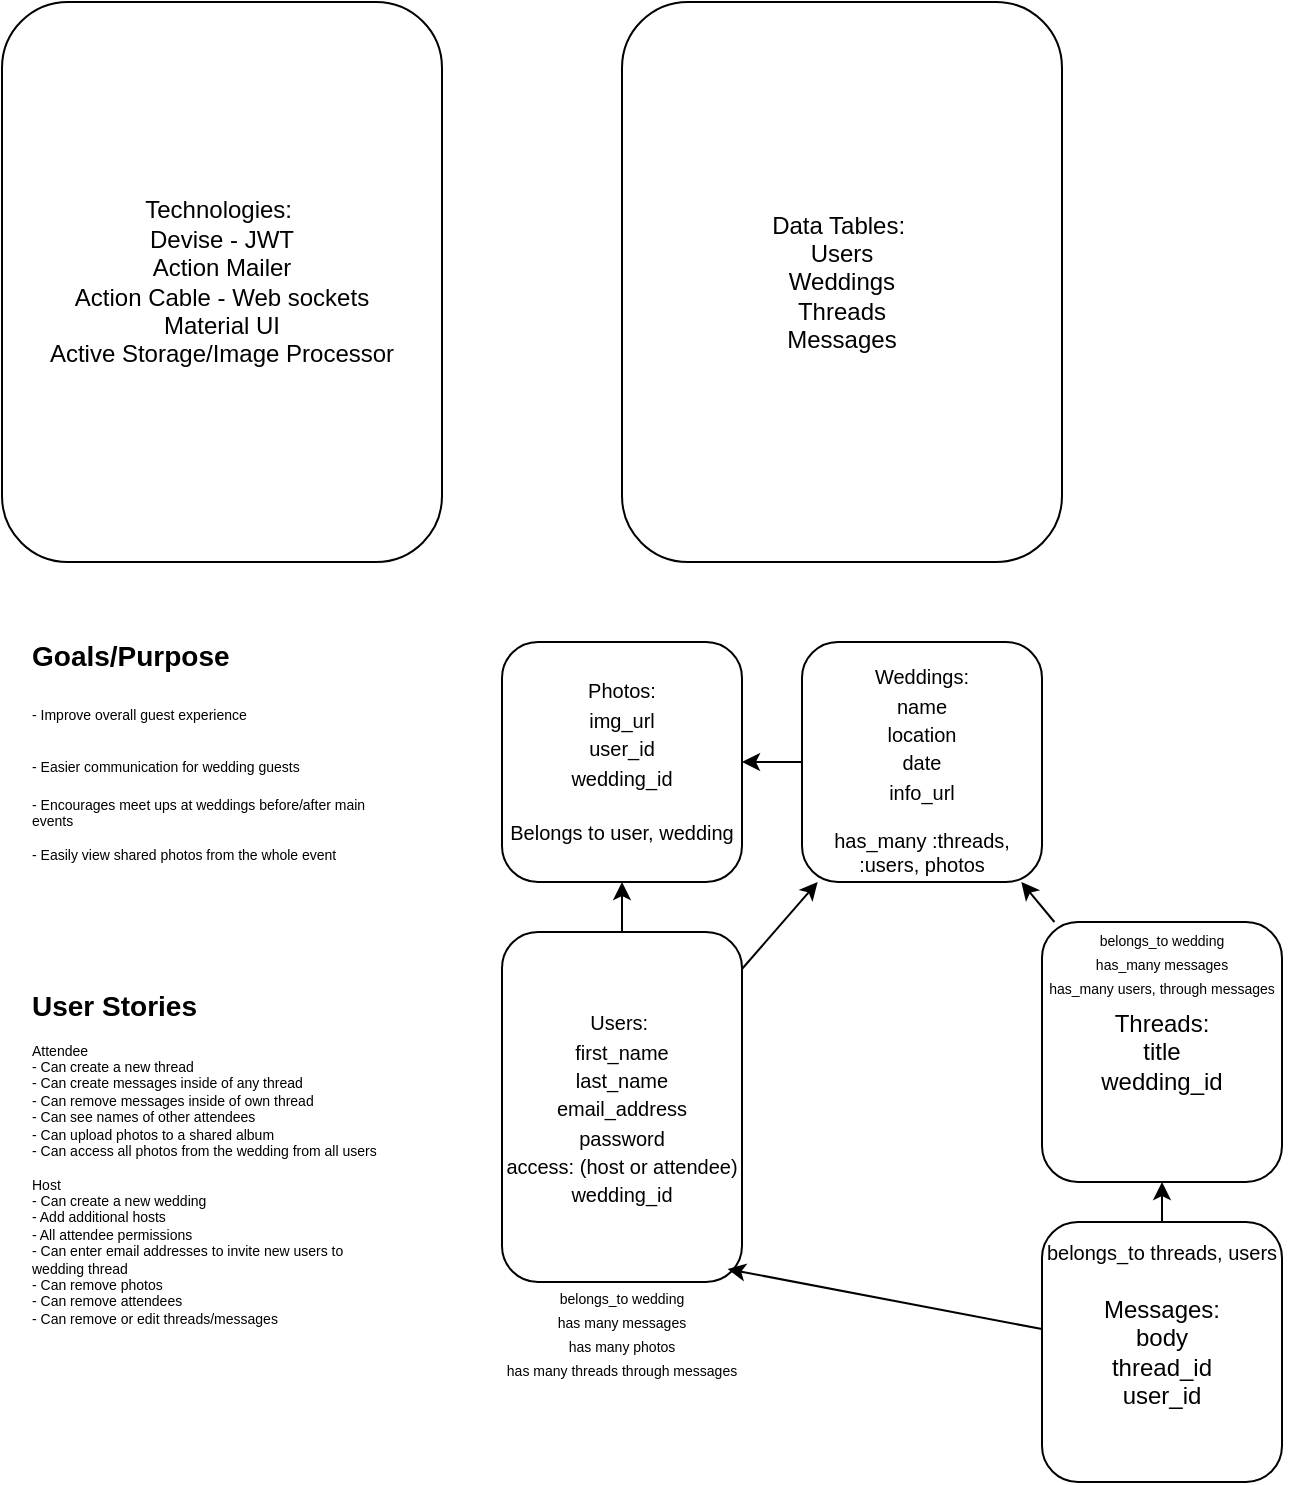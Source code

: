 <mxfile>
    <diagram id="qeY58B_zNzT0oNHfWbSL" name="Page-1">
        <mxGraphModel dx="380" dy="501" grid="1" gridSize="10" guides="1" tooltips="1" connect="1" arrows="1" fold="1" page="1" pageScale="1" pageWidth="850" pageHeight="1100" math="0" shadow="0">
            <root>
                <mxCell id="0"/>
                <mxCell id="1" parent="0"/>
                <mxCell id="2" value="Technologies:&amp;nbsp;&lt;br&gt;Devise - JWT&lt;br&gt;Action Mailer&lt;br&gt;Action Cable - Web sockets&lt;br&gt;Material UI&lt;br&gt;Active Storage/Image Processor" style="rounded=1;whiteSpace=wrap;html=1;" parent="1" vertex="1">
                    <mxGeometry x="20" width="220" height="280" as="geometry"/>
                </mxCell>
                <mxCell id="3" value="Data Tables:&amp;nbsp;&lt;br&gt;Users&lt;br&gt;Weddings&lt;br&gt;Threads&lt;br&gt;Messages" style="rounded=1;whiteSpace=wrap;html=1;" parent="1" vertex="1">
                    <mxGeometry x="330" width="220" height="280" as="geometry"/>
                </mxCell>
                <mxCell id="9" value="" style="edgeStyle=none;html=1;fontSize=10;" parent="1" source="4" target="5" edge="1">
                    <mxGeometry relative="1" as="geometry"/>
                </mxCell>
                <mxCell id="14" style="edgeStyle=none;html=1;exitX=0.5;exitY=0;exitDx=0;exitDy=0;fontSize=10;" parent="1" source="4" target="13" edge="1">
                    <mxGeometry relative="1" as="geometry"/>
                </mxCell>
                <mxCell id="4" value="&lt;font style=&quot;font-size: 10px&quot;&gt;Users:&amp;nbsp;&lt;br&gt;first_name&lt;br&gt;last_name&lt;br&gt;email_address&lt;br&gt;password&lt;br&gt;access: (host or attendee)&lt;br&gt;wedding_id&lt;br&gt;&lt;/font&gt;" style="rounded=1;whiteSpace=wrap;html=1;" parent="1" vertex="1">
                    <mxGeometry x="270" y="465" width="120" height="175" as="geometry"/>
                </mxCell>
                <mxCell id="15" style="edgeStyle=none;html=1;fontSize=10;" parent="1" source="5" target="13" edge="1">
                    <mxGeometry relative="1" as="geometry"/>
                </mxCell>
                <mxCell id="5" value="&lt;font style=&quot;font-size: 10px&quot;&gt;Weddings:&lt;br&gt;name&lt;br&gt;location&lt;br&gt;date&lt;br&gt;info_url&lt;br&gt;&lt;br&gt;&lt;br&gt;&lt;/font&gt;" style="rounded=1;whiteSpace=wrap;html=1;" parent="1" vertex="1">
                    <mxGeometry x="420" y="320" width="120" height="120" as="geometry"/>
                </mxCell>
                <mxCell id="11" style="edgeStyle=none;html=1;fontSize=10;" parent="1" source="6" target="7" edge="1">
                    <mxGeometry relative="1" as="geometry"/>
                </mxCell>
                <mxCell id="12" style="edgeStyle=none;html=1;entryX=0.94;entryY=0.963;entryDx=0;entryDy=0;entryPerimeter=0;fontSize=10;" parent="1" source="6" target="4" edge="1">
                    <mxGeometry relative="1" as="geometry"/>
                </mxCell>
                <mxCell id="6" value="Messages:&lt;br&gt;body&lt;br&gt;thread_id&lt;br&gt;user_id" style="rounded=1;whiteSpace=wrap;html=1;" parent="1" vertex="1">
                    <mxGeometry x="540" y="610" width="120" height="130" as="geometry"/>
                </mxCell>
                <mxCell id="10" style="edgeStyle=none;html=1;fontSize=10;" parent="1" source="7" target="5" edge="1">
                    <mxGeometry relative="1" as="geometry"/>
                </mxCell>
                <mxCell id="7" value="Threads:&lt;br&gt;title&lt;br&gt;wedding_id" style="rounded=1;whiteSpace=wrap;html=1;" parent="1" vertex="1">
                    <mxGeometry x="540" y="460" width="120" height="130" as="geometry"/>
                </mxCell>
                <mxCell id="13" value="&lt;font style=&quot;font-size: 10px&quot;&gt;Photos:&lt;br&gt;img_url&lt;br&gt;user_id&lt;br&gt;wedding_id&lt;br&gt;&lt;br&gt;&lt;br&gt;&lt;/font&gt;" style="rounded=1;whiteSpace=wrap;html=1;" parent="1" vertex="1">
                    <mxGeometry x="270" y="320" width="120" height="120" as="geometry"/>
                </mxCell>
                <mxCell id="16" value="has_many :threads, :users, photos" style="text;html=1;strokeColor=none;fillColor=none;align=center;verticalAlign=middle;whiteSpace=wrap;rounded=0;fontSize=10;" parent="1" vertex="1">
                    <mxGeometry x="425" y="410" width="110" height="30" as="geometry"/>
                </mxCell>
                <mxCell id="17" value="&lt;font style=&quot;font-size: 7px&quot;&gt;belongs_to wedding&lt;br&gt;has_many messages&lt;br&gt;has_many users, through messages&lt;/font&gt;" style="text;html=1;strokeColor=none;fillColor=none;align=center;verticalAlign=middle;whiteSpace=wrap;rounded=0;fontSize=10;" parent="1" vertex="1">
                    <mxGeometry x="530" y="465" width="140" height="30" as="geometry"/>
                </mxCell>
                <mxCell id="18" value="belongs_to threads, users" style="text;html=1;strokeColor=none;fillColor=none;align=center;verticalAlign=middle;whiteSpace=wrap;rounded=0;fontSize=10;" parent="1" vertex="1">
                    <mxGeometry x="530" y="610" width="140" height="30" as="geometry"/>
                </mxCell>
                <mxCell id="20" value="&lt;font style=&quot;font-size: 7px&quot;&gt;belongs_to wedding&lt;br&gt;has many messages&lt;br&gt;has many photos&lt;br&gt;has many threads through messages&lt;/font&gt;" style="text;html=1;strokeColor=none;fillColor=none;align=center;verticalAlign=middle;whiteSpace=wrap;rounded=0;fontSize=10;" parent="1" vertex="1">
                    <mxGeometry x="250" y="650" width="160" height="30" as="geometry"/>
                </mxCell>
                <mxCell id="21" value="Belongs to user, wedding" style="text;html=1;strokeColor=none;fillColor=none;align=center;verticalAlign=middle;whiteSpace=wrap;rounded=0;fontSize=10;" parent="1" vertex="1">
                    <mxGeometry x="250" y="400" width="160" height="30" as="geometry"/>
                </mxCell>
                <mxCell id="23" value="&lt;h1&gt;&lt;span&gt;User Stories&lt;/span&gt;&lt;/h1&gt;&lt;div&gt;&lt;span&gt;&lt;span&gt;&#9;&lt;/span&gt;Attendee&lt;br&gt;&lt;/span&gt;&lt;/div&gt;&lt;div&gt;&lt;span&gt;- Can create a new thread&lt;/span&gt;&lt;/div&gt;&lt;div&gt;&lt;span&gt;- Can create messages inside of any thread&lt;/span&gt;&lt;/div&gt;&lt;div&gt;&lt;span&gt;- Can remove messages inside of own thread&lt;/span&gt;&lt;/div&gt;&lt;div&gt;&lt;span&gt;- Can see names of other attendees&lt;/span&gt;&lt;/div&gt;&lt;div&gt;&lt;span&gt;- Can upload photos to a shared album&lt;/span&gt;&lt;/div&gt;&lt;div&gt;- Can access all photos from the wedding from all users&lt;/div&gt;&lt;div&gt;&lt;span&gt;&#9;&lt;/span&gt;&lt;/div&gt;&lt;div&gt;&lt;br&gt;&lt;/div&gt;&lt;div&gt;Host&amp;nbsp;&lt;br&gt;&lt;/div&gt;&lt;div&gt;- Can create a new wedding&lt;br&gt;&lt;/div&gt;&lt;div&gt;- Add additional hosts&lt;/div&gt;&lt;div&gt;- All attendee permissions&lt;/div&gt;&lt;div&gt;- Can enter email addresses to invite new users to wedding thread&lt;/div&gt;&lt;div&gt;- Can remove photos&lt;/div&gt;&lt;div&gt;- Can remove attendees&amp;nbsp;&lt;/div&gt;&lt;div&gt;- Can remove or edit threads/messages&lt;/div&gt;&lt;div&gt;&lt;br&gt;&lt;/div&gt;&lt;div&gt;&lt;br&gt;&lt;/div&gt;&lt;div&gt;&lt;br&gt;&lt;/div&gt;&lt;div&gt;&lt;br&gt;&lt;/div&gt;" style="text;html=1;strokeColor=none;fillColor=none;spacing=5;spacingTop=-20;whiteSpace=wrap;overflow=hidden;rounded=0;fontSize=7;" parent="1" vertex="1">
                    <mxGeometry x="30" y="495" width="190" height="230" as="geometry"/>
                </mxCell>
                <mxCell id="24" value="&lt;h1&gt;&lt;span&gt;Goals/Purpose&lt;/span&gt;&lt;/h1&gt;&lt;h1&gt;&lt;span style=&quot;font-size: 7px ; font-weight: 400&quot;&gt;- Improve overall guest experience&lt;/span&gt;&lt;/h1&gt;&lt;h1&gt;&lt;span style=&quot;font-size: 7px ; font-weight: 400&quot;&gt;- Easier communication for wedding guests&lt;/span&gt;&lt;/h1&gt;&lt;div&gt;- Encourages meet ups at weddings before/after main events&lt;/div&gt;&lt;div&gt;&lt;br&gt;&lt;/div&gt;&lt;div&gt;- Easily view shared photos from the whole event&lt;/div&gt;" style="text;html=1;strokeColor=none;fillColor=none;spacing=5;spacingTop=-20;whiteSpace=wrap;overflow=hidden;rounded=0;fontSize=7;" parent="1" vertex="1">
                    <mxGeometry x="30" y="320" width="190" height="170" as="geometry"/>
                </mxCell>
            </root>
        </mxGraphModel>
    </diagram>
</mxfile>